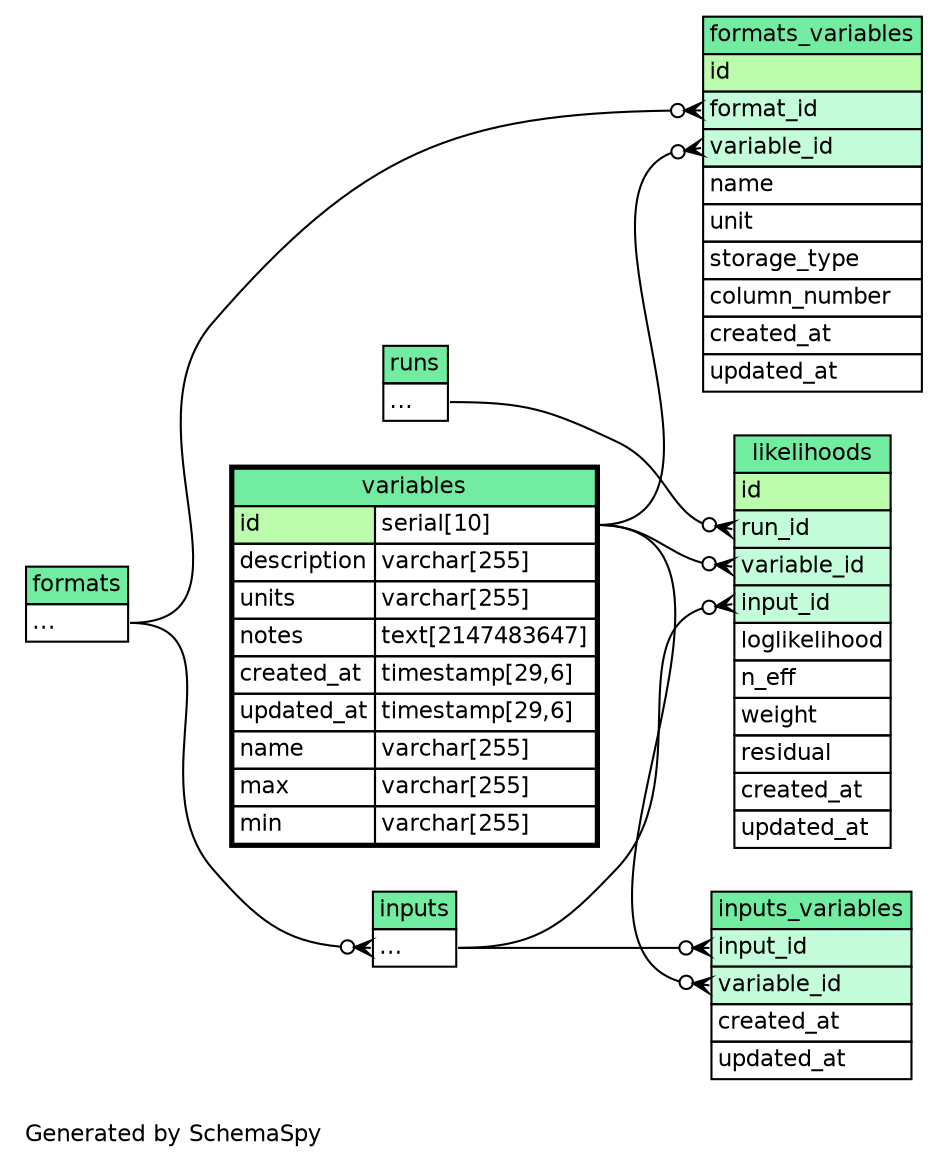 // dot 2.26.3 on Linux 3.8.0-39-generic
// SchemaSpy rev Unknown
digraph "twoDegreesRelationshipsDiagram" {
  graph [
    rankdir="RL"
    bgcolor="#ffffff"
    label="\nGenerated by SchemaSpy"
    labeljust="l"
    nodesep="0.18"
    ranksep="0.46"
    fontname="Helvetica"
    fontsize="11"
  ];
  node [
    fontname="Helvetica"
    fontsize="11"
    shape="plaintext"
  ];
  edge [
    arrowsize="0.8"
  ];
  "formats_variables":"format_id":w -> "formats":"elipses":e [arrowhead=none dir=back arrowtail=crowodot];
  "formats_variables":"variable_id":w -> "variables":"id.type":e [arrowhead=none dir=back arrowtail=crowodot];
  "inputs":"elipses":w -> "formats":"elipses":e [arrowhead=none dir=back arrowtail=crowodot];
  "inputs_variables":"input_id":w -> "inputs":"elipses":e [arrowhead=none dir=back arrowtail=crowodot];
  "inputs_variables":"variable_id":w -> "variables":"id.type":e [arrowhead=none dir=back arrowtail=crowodot];
  "likelihoods":"input_id":w -> "inputs":"elipses":e [arrowhead=none dir=back arrowtail=crowodot];
  "likelihoods":"run_id":w -> "runs":"elipses":e [arrowhead=none dir=back arrowtail=crowodot];
  "likelihoods":"variable_id":w -> "variables":"id.type":e [arrowhead=none dir=back arrowtail=crowodot];
  "formats" [
    label=<
    <TABLE BORDER="0" CELLBORDER="1" CELLSPACING="0" BGCOLOR="#FFFFFF">
      <TR><TD COLSPAN="4" BGCOLOR="#72ECA1" ALIGN="CENTER">formats</TD></TR>
      <TR><TD PORT="elipses" COLSPAN="4" ALIGN="LEFT">...</TD></TR>
    </TABLE>>
    URL="formats.html"
    tooltip="formats"
  ];
  "formats_variables" [
    label=<
    <TABLE BORDER="0" CELLBORDER="1" CELLSPACING="0" BGCOLOR="#FFFFFF">
      <TR><TD COLSPAN="4" BGCOLOR="#72ECA1" ALIGN="CENTER">formats_variables</TD></TR>
      <TR><TD PORT="id" COLSPAN="4" BGCOLOR="#bcfdad !important" ALIGN="LEFT">id</TD></TR>
      <TR><TD PORT="format_id" COLSPAN="4" BGCOLOR="#c4fdda !important" ALIGN="LEFT">format_id</TD></TR>
      <TR><TD PORT="variable_id" COLSPAN="4" BGCOLOR="#c4fdda !important" ALIGN="LEFT">variable_id</TD></TR>
      <TR><TD PORT="name" COLSPAN="4" ALIGN="LEFT">name</TD></TR>
      <TR><TD PORT="unit" COLSPAN="4" ALIGN="LEFT">unit</TD></TR>
      <TR><TD PORT="storage_type" COLSPAN="4" ALIGN="LEFT">storage_type</TD></TR>
      <TR><TD PORT="column_number" COLSPAN="4" ALIGN="LEFT">column_number</TD></TR>
      <TR><TD PORT="created_at" COLSPAN="4" ALIGN="LEFT">created_at</TD></TR>
      <TR><TD PORT="updated_at" COLSPAN="4" ALIGN="LEFT">updated_at</TD></TR>
    </TABLE>>
    URL="formats_variables.html"
    tooltip="formats_variables"
  ];
  "inputs" [
    label=<
    <TABLE BORDER="0" CELLBORDER="1" CELLSPACING="0" BGCOLOR="#FFFFFF">
      <TR><TD COLSPAN="4" BGCOLOR="#72ECA1" ALIGN="CENTER">inputs</TD></TR>
      <TR><TD PORT="elipses" COLSPAN="4" ALIGN="LEFT">...</TD></TR>
    </TABLE>>
    URL="inputs.html"
    tooltip="inputs"
  ];
  "inputs_variables" [
    label=<
    <TABLE BORDER="0" CELLBORDER="1" CELLSPACING="0" BGCOLOR="#FFFFFF">
      <TR><TD COLSPAN="4" BGCOLOR="#72ECA1" ALIGN="CENTER">inputs_variables</TD></TR>
      <TR><TD PORT="input_id" COLSPAN="4" BGCOLOR="#c4fdda !important" ALIGN="LEFT">input_id</TD></TR>
      <TR><TD PORT="variable_id" COLSPAN="4" BGCOLOR="#c4fdda !important" ALIGN="LEFT">variable_id</TD></TR>
      <TR><TD PORT="created_at" COLSPAN="4" ALIGN="LEFT">created_at</TD></TR>
      <TR><TD PORT="updated_at" COLSPAN="4" ALIGN="LEFT">updated_at</TD></TR>
    </TABLE>>
    URL="inputs_variables.html"
    tooltip="inputs_variables"
  ];
  "likelihoods" [
    label=<
    <TABLE BORDER="0" CELLBORDER="1" CELLSPACING="0" BGCOLOR="#FFFFFF">
      <TR><TD COLSPAN="4" BGCOLOR="#72ECA1" ALIGN="CENTER">likelihoods</TD></TR>
      <TR><TD PORT="id" COLSPAN="4" BGCOLOR="#bcfdad !important" ALIGN="LEFT">id</TD></TR>
      <TR><TD PORT="run_id" COLSPAN="4" BGCOLOR="#c4fdda !important" ALIGN="LEFT">run_id</TD></TR>
      <TR><TD PORT="variable_id" COLSPAN="4" BGCOLOR="#c4fdda !important" ALIGN="LEFT">variable_id</TD></TR>
      <TR><TD PORT="input_id" COLSPAN="4" BGCOLOR="#c4fdda !important" ALIGN="LEFT">input_id</TD></TR>
      <TR><TD PORT="loglikelihood" COLSPAN="4" ALIGN="LEFT">loglikelihood</TD></TR>
      <TR><TD PORT="n_eff" COLSPAN="4" ALIGN="LEFT">n_eff</TD></TR>
      <TR><TD PORT="weight" COLSPAN="4" ALIGN="LEFT">weight</TD></TR>
      <TR><TD PORT="residual" COLSPAN="4" ALIGN="LEFT">residual</TD></TR>
      <TR><TD PORT="created_at" COLSPAN="4" ALIGN="LEFT">created_at</TD></TR>
      <TR><TD PORT="updated_at" COLSPAN="4" ALIGN="LEFT">updated_at</TD></TR>
    </TABLE>>
    URL="likelihoods.html"
    tooltip="likelihoods"
  ];
  "runs" [
    label=<
    <TABLE BORDER="0" CELLBORDER="1" CELLSPACING="0" BGCOLOR="#FFFFFF">
      <TR><TD COLSPAN="4" BGCOLOR="#72ECA1" ALIGN="CENTER">runs</TD></TR>
      <TR><TD PORT="elipses" COLSPAN="4" ALIGN="LEFT">...</TD></TR>
    </TABLE>>
    URL="runs.html"
    tooltip="runs"
  ];
  "variables" [
    label=<
    <TABLE BORDER="2" CELLBORDER="1" CELLSPACING="0" BGCOLOR="#FFFFFF">
      <TR><TD COLSPAN="4" BGCOLOR="#72ECA1" ALIGN="CENTER">variables</TD></TR>
      <TR><TD PORT="id" COLSPAN="3" BGCOLOR="#bcfdad !important" ALIGN="LEFT">id</TD><TD PORT="id.type" ALIGN="LEFT">serial[10]</TD></TR>
      <TR><TD PORT="description" COLSPAN="3" ALIGN="LEFT">description</TD><TD PORT="description.type" ALIGN="LEFT">varchar[255]</TD></TR>
      <TR><TD PORT="units" COLSPAN="3" ALIGN="LEFT">units</TD><TD PORT="units.type" ALIGN="LEFT">varchar[255]</TD></TR>
      <TR><TD PORT="notes" COLSPAN="3" ALIGN="LEFT">notes</TD><TD PORT="notes.type" ALIGN="LEFT">text[2147483647]</TD></TR>
      <TR><TD PORT="created_at" COLSPAN="3" ALIGN="LEFT">created_at</TD><TD PORT="created_at.type" ALIGN="LEFT">timestamp[29,6]</TD></TR>
      <TR><TD PORT="updated_at" COLSPAN="3" ALIGN="LEFT">updated_at</TD><TD PORT="updated_at.type" ALIGN="LEFT">timestamp[29,6]</TD></TR>
      <TR><TD PORT="name" COLSPAN="3" ALIGN="LEFT">name</TD><TD PORT="name.type" ALIGN="LEFT">varchar[255]</TD></TR>
      <TR><TD PORT="max" COLSPAN="3" ALIGN="LEFT">max</TD><TD PORT="max.type" ALIGN="LEFT">varchar[255]</TD></TR>
      <TR><TD PORT="min" COLSPAN="3" ALIGN="LEFT">min</TD><TD PORT="min.type" ALIGN="LEFT">varchar[255]</TD></TR>
    </TABLE>>
    URL="variables.html"
    tooltip="variables"
  ];
}
